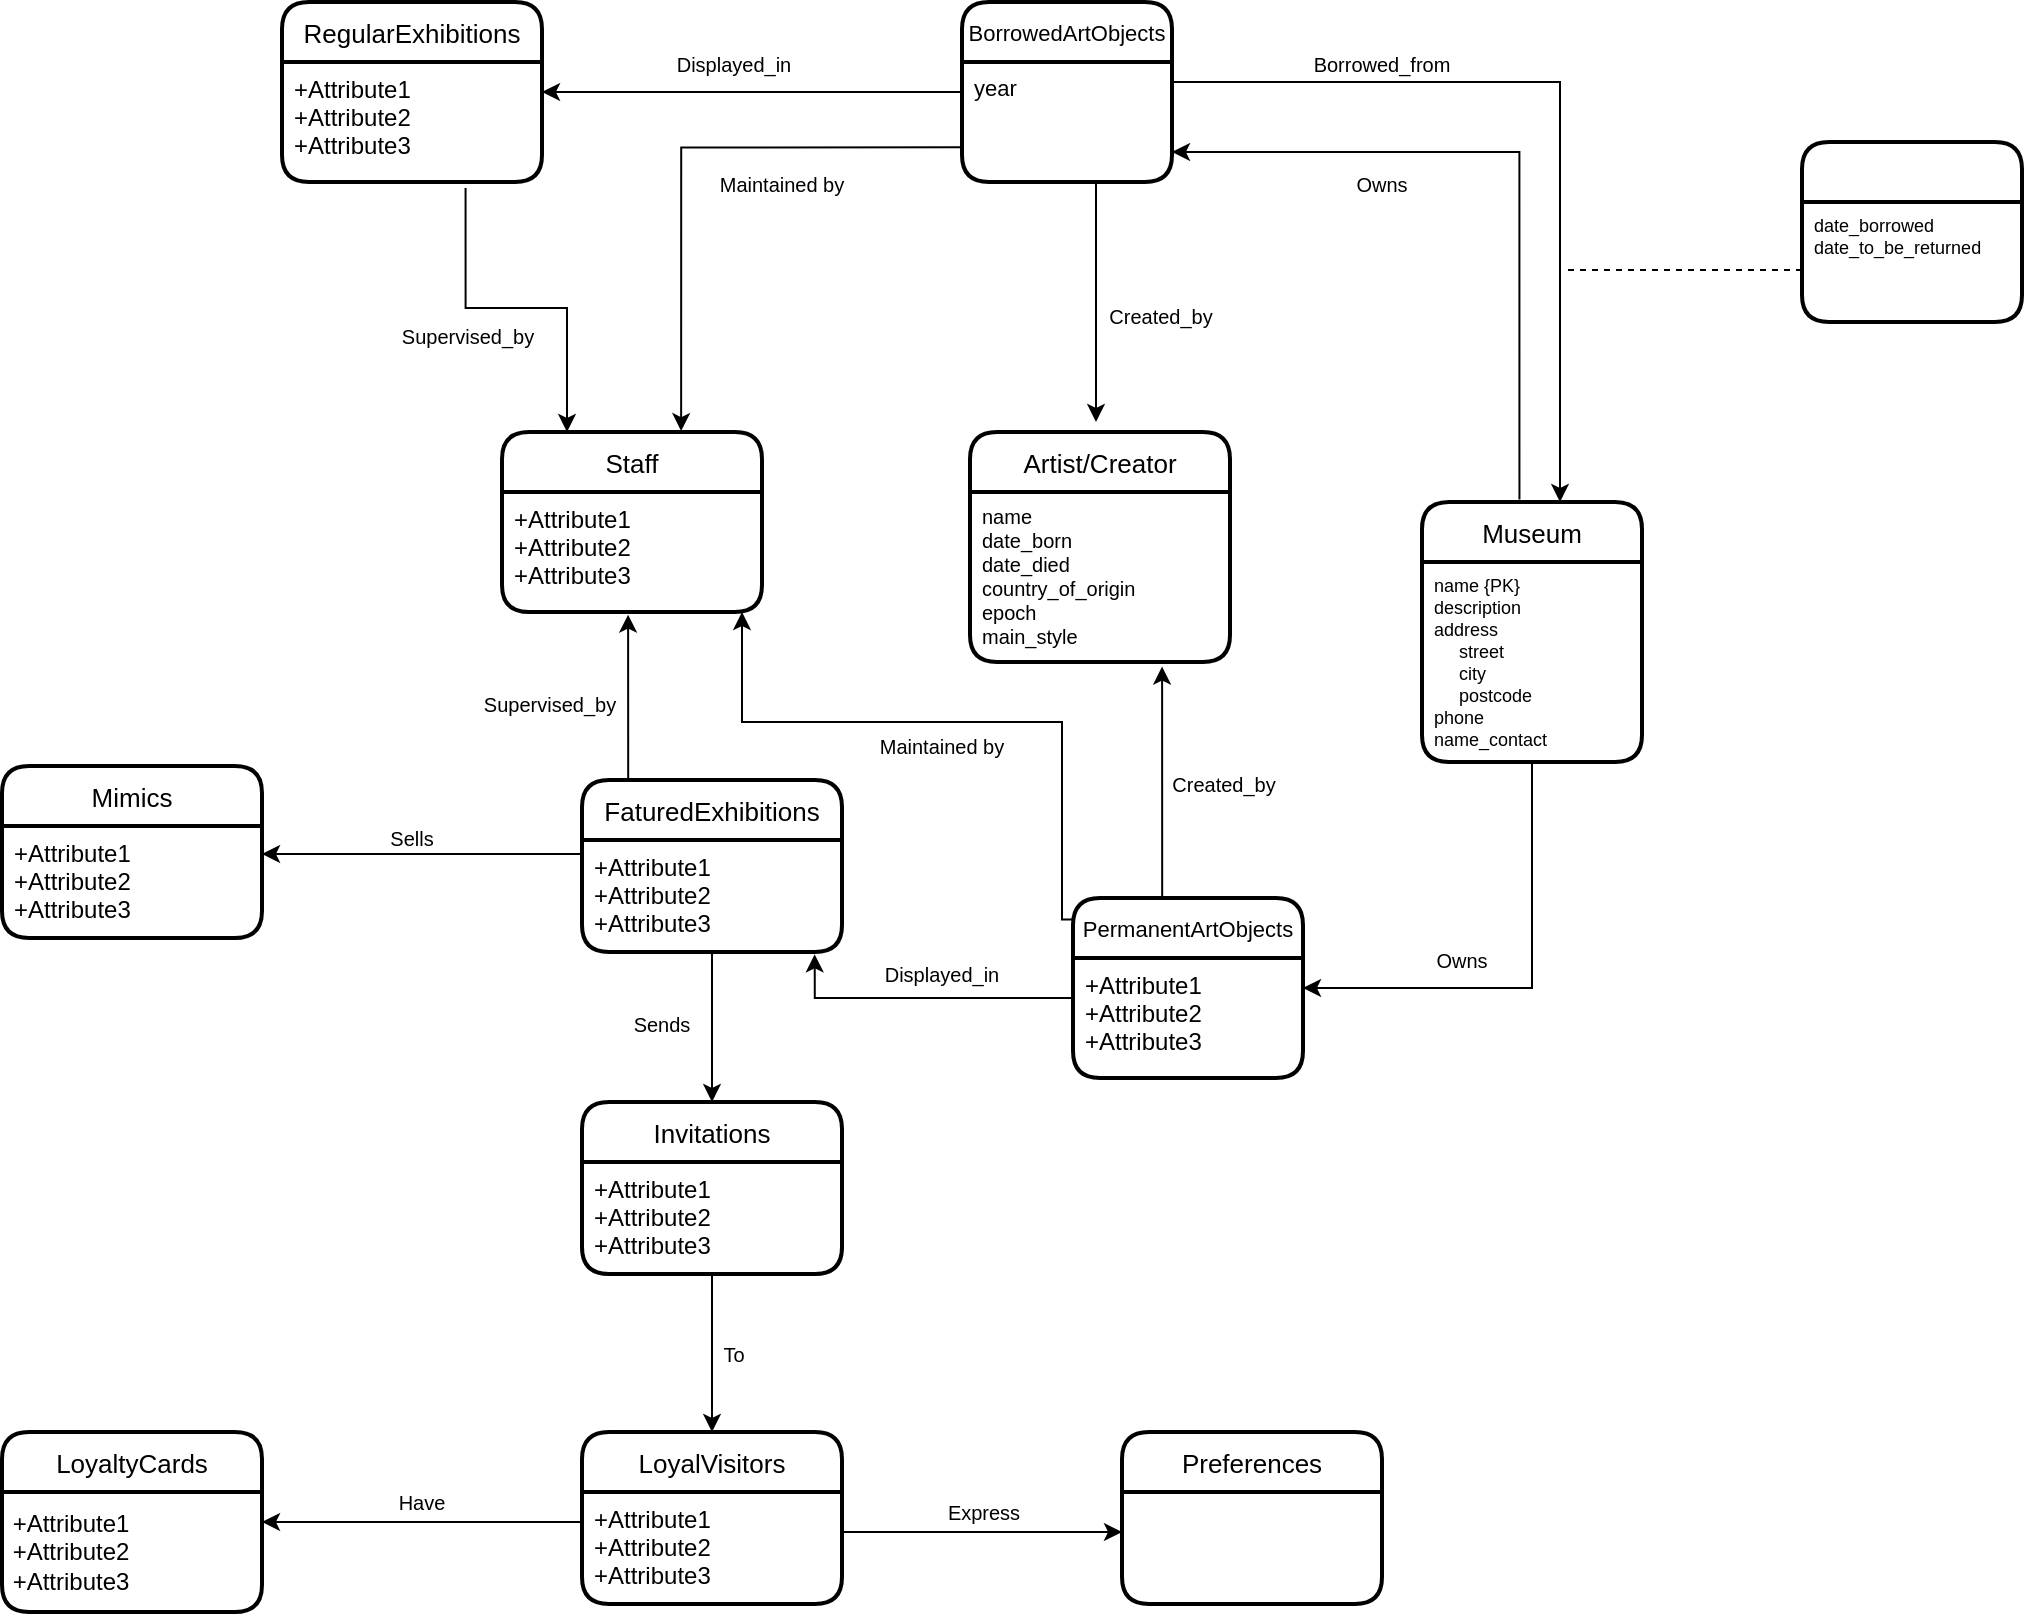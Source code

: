 <mxfile version="13.8.3" type="github">
  <diagram id="R2lEEEUBdFMjLlhIrx00" name="Page-1">
    <mxGraphModel dx="1720" dy="1182" grid="1" gridSize="10" guides="1" tooltips="1" connect="1" arrows="1" fold="1" page="1" pageScale="1" pageWidth="1400" pageHeight="1400" math="0" shadow="0" extFonts="Permanent Marker^https://fonts.googleapis.com/css?family=Permanent+Marker">
      <root>
        <mxCell id="0" />
        <mxCell id="1" parent="0" />
        <mxCell id="iLK9U__o5Sq51809CfXk-116" style="edgeStyle=orthogonalEdgeStyle;rounded=0;orthogonalLoop=1;jettySize=auto;html=1;exitX=0.25;exitY=0;exitDx=0;exitDy=0;entryX=0.585;entryY=1.027;entryDx=0;entryDy=0;entryPerimeter=0;startArrow=none;startFill=0;endArrow=classic;endFill=1;fontSize=11;" edge="1" parent="1">
          <mxGeometry relative="1" as="geometry">
            <mxPoint x="744.25" y="718" as="sourcePoint" />
            <mxPoint x="740.05" y="602.295" as="targetPoint" />
            <Array as="points">
              <mxPoint x="744" y="720" />
              <mxPoint x="740" y="720" />
            </Array>
          </mxGeometry>
        </mxCell>
        <mxCell id="iLK9U__o5Sq51809CfXk-38" value="PermanentArtObjects" style="swimlane;childLayout=stackLayout;horizontal=1;startSize=30;horizontalStack=0;rounded=1;fontSize=11;fontStyle=0;strokeWidth=2;resizeParent=0;resizeLast=1;shadow=0;dashed=0;align=center;" vertex="1" parent="1">
          <mxGeometry x="695.5" y="718" width="115" height="90" as="geometry" />
        </mxCell>
        <mxCell id="iLK9U__o5Sq51809CfXk-39" value="+Attribute1&#xa;+Attribute2&#xa;+Attribute3" style="align=left;strokeColor=none;fillColor=none;spacingLeft=4;fontSize=12;verticalAlign=top;resizable=0;rotatable=0;part=1;" vertex="1" parent="iLK9U__o5Sq51809CfXk-38">
          <mxGeometry y="30" width="115" height="60" as="geometry" />
        </mxCell>
        <mxCell id="iLK9U__o5Sq51809CfXk-45" value="BorrowedArtObjects" style="swimlane;childLayout=stackLayout;horizontal=1;startSize=30;horizontalStack=0;rounded=1;fontSize=11;fontStyle=0;strokeWidth=2;resizeParent=0;resizeLast=1;shadow=0;dashed=0;align=center;" vertex="1" parent="1">
          <mxGeometry x="640" y="270" width="105" height="90" as="geometry" />
        </mxCell>
        <mxCell id="iLK9U__o5Sq51809CfXk-46" value="year&#xa;" style="align=left;strokeColor=none;fillColor=none;spacingLeft=4;fontSize=11;verticalAlign=top;resizable=0;rotatable=0;part=1;" vertex="1" parent="iLK9U__o5Sq51809CfXk-45">
          <mxGeometry y="30" width="105" height="60" as="geometry" />
        </mxCell>
        <mxCell id="iLK9U__o5Sq51809CfXk-47" value="RegularExhibitions" style="swimlane;childLayout=stackLayout;horizontal=1;startSize=30;horizontalStack=0;rounded=1;fontSize=13;fontStyle=0;strokeWidth=2;resizeParent=0;resizeLast=1;shadow=0;dashed=0;align=center;" vertex="1" parent="1">
          <mxGeometry x="300" y="270" width="130" height="90" as="geometry" />
        </mxCell>
        <mxCell id="iLK9U__o5Sq51809CfXk-48" value="+Attribute1&#xa;+Attribute2&#xa;+Attribute3" style="align=left;strokeColor=none;fillColor=none;spacingLeft=4;fontSize=12;verticalAlign=top;resizable=0;rotatable=0;part=1;" vertex="1" parent="iLK9U__o5Sq51809CfXk-47">
          <mxGeometry y="30" width="130" height="60" as="geometry" />
        </mxCell>
        <mxCell id="iLK9U__o5Sq51809CfXk-121" style="edgeStyle=orthogonalEdgeStyle;rounded=0;orthogonalLoop=1;jettySize=auto;html=1;exitX=0.5;exitY=0;exitDx=0;exitDy=0;entryX=0.485;entryY=1.022;entryDx=0;entryDy=0;entryPerimeter=0;startArrow=none;startFill=0;endArrow=classic;endFill=1;fontSize=11;fontColor=#000000;" edge="1" parent="1" target="iLK9U__o5Sq51809CfXk-118">
          <mxGeometry relative="1" as="geometry">
            <mxPoint x="475" y="659" as="sourcePoint" />
            <mxPoint x="474.1" y="600.3" as="targetPoint" />
            <Array as="points">
              <mxPoint x="473" y="659" />
            </Array>
          </mxGeometry>
        </mxCell>
        <mxCell id="iLK9U__o5Sq51809CfXk-49" value="FaturedExhibitions" style="swimlane;childLayout=stackLayout;horizontal=1;startSize=30;horizontalStack=0;rounded=1;fontSize=13;fontStyle=0;strokeWidth=2;resizeParent=0;resizeLast=1;shadow=0;dashed=0;align=center;" vertex="1" parent="1">
          <mxGeometry x="450" y="659" width="130" height="86" as="geometry" />
        </mxCell>
        <mxCell id="iLK9U__o5Sq51809CfXk-50" value="+Attribute1&#xa;+Attribute2&#xa;+Attribute3" style="align=left;strokeColor=none;fillColor=none;spacingLeft=4;fontSize=12;verticalAlign=top;resizable=0;rotatable=0;part=1;" vertex="1" parent="iLK9U__o5Sq51809CfXk-49">
          <mxGeometry y="30" width="130" height="56" as="geometry" />
        </mxCell>
        <mxCell id="iLK9U__o5Sq51809CfXk-53" value="Museum" style="swimlane;childLayout=stackLayout;horizontal=1;startSize=30;horizontalStack=0;rounded=1;fontSize=13;fontStyle=0;strokeWidth=2;resizeParent=0;resizeLast=1;shadow=0;dashed=0;align=center;" vertex="1" parent="1">
          <mxGeometry x="870" y="520" width="110" height="130" as="geometry" />
        </mxCell>
        <mxCell id="iLK9U__o5Sq51809CfXk-54" value="name {PK}&#xa;description&#xa;address&#xa;     street&#xa;     city&#xa;     postcode&#xa;phone&#xa;name_contact" style="align=left;strokeColor=none;fillColor=none;spacingLeft=4;fontSize=9;verticalAlign=top;resizable=0;rotatable=0;part=1;" vertex="1" parent="iLK9U__o5Sq51809CfXk-53">
          <mxGeometry y="30" width="110" height="100" as="geometry" />
        </mxCell>
        <mxCell id="iLK9U__o5Sq51809CfXk-51" value="Artist/Creator" style="swimlane;childLayout=stackLayout;horizontal=1;startSize=30;horizontalStack=0;rounded=1;fontSize=13;fontStyle=0;strokeWidth=2;resizeParent=0;resizeLast=1;shadow=0;dashed=0;align=center;" vertex="1" parent="1">
          <mxGeometry x="644" y="485" width="130" height="115" as="geometry">
            <mxRectangle x="110" y="240" width="110" height="30" as="alternateBounds" />
          </mxGeometry>
        </mxCell>
        <mxCell id="iLK9U__o5Sq51809CfXk-52" value="name&#xa;date_born&#xa;date_died&#xa;country_of_origin&#xa;epoch&#xa;main_style" style="align=left;strokeColor=none;fillColor=none;spacingLeft=4;fontSize=10;verticalAlign=top;resizable=0;rotatable=0;part=1;" vertex="1" parent="iLK9U__o5Sq51809CfXk-51">
          <mxGeometry y="30" width="130" height="85" as="geometry" />
        </mxCell>
        <mxCell id="iLK9U__o5Sq51809CfXk-56" style="edgeStyle=orthogonalEdgeStyle;rounded=0;orthogonalLoop=1;jettySize=auto;html=1;fontSize=13;endArrow=none;endFill=0;startArrow=classic;startFill=1;entryX=0;entryY=0.5;entryDx=0;entryDy=0;exitX=1;exitY=0.25;exitDx=0;exitDy=0;" edge="1" parent="1" source="iLK9U__o5Sq51809CfXk-48" target="iLK9U__o5Sq51809CfXk-45">
          <mxGeometry relative="1" as="geometry">
            <mxPoint x="510" y="310" as="sourcePoint" />
            <mxPoint x="634" y="359" as="targetPoint" />
            <Array as="points">
              <mxPoint x="590" y="315" />
              <mxPoint x="590" y="315" />
            </Array>
          </mxGeometry>
        </mxCell>
        <mxCell id="iLK9U__o5Sq51809CfXk-57" value="&lt;font style=&quot;font-size: 10px&quot;&gt;Displayed_in&lt;/font&gt;" style="text;html=1;strokeColor=none;fillColor=none;align=center;verticalAlign=middle;whiteSpace=wrap;rounded=0;fontSize=13;" vertex="1" parent="1">
          <mxGeometry x="486" y="290" width="80" height="20" as="geometry" />
        </mxCell>
        <mxCell id="iLK9U__o5Sq51809CfXk-58" style="edgeStyle=orthogonalEdgeStyle;rounded=0;orthogonalLoop=1;jettySize=auto;html=1;exitX=0;exitY=0.333;exitDx=0;exitDy=0;entryX=0.895;entryY=1.021;entryDx=0;entryDy=0;startArrow=none;startFill=0;endArrow=classic;endFill=1;fontSize=13;exitPerimeter=0;entryPerimeter=0;" edge="1" parent="1" source="iLK9U__o5Sq51809CfXk-39" target="iLK9U__o5Sq51809CfXk-50">
          <mxGeometry relative="1" as="geometry">
            <mxPoint x="695" y="758" as="sourcePoint" />
            <mxPoint x="580" y="718" as="targetPoint" />
            <Array as="points" />
          </mxGeometry>
        </mxCell>
        <mxCell id="iLK9U__o5Sq51809CfXk-59" value="&lt;font style=&quot;font-size: 10px&quot;&gt;Displayed_in&lt;/font&gt;" style="text;html=1;strokeColor=none;fillColor=none;align=center;verticalAlign=middle;whiteSpace=wrap;rounded=0;fontSize=13;" vertex="1" parent="1">
          <mxGeometry x="590" y="745" width="80" height="20" as="geometry" />
        </mxCell>
        <mxCell id="iLK9U__o5Sq51809CfXk-60" style="edgeStyle=orthogonalEdgeStyle;rounded=0;orthogonalLoop=1;jettySize=auto;html=1;startArrow=classic;startFill=1;endArrow=none;endFill=0;fontSize=13;" edge="1" parent="1">
          <mxGeometry relative="1" as="geometry">
            <mxPoint x="707" y="480" as="sourcePoint" />
            <mxPoint x="707" y="360" as="targetPoint" />
            <Array as="points">
              <mxPoint x="707" y="390" />
              <mxPoint x="707" y="390" />
            </Array>
          </mxGeometry>
        </mxCell>
        <mxCell id="iLK9U__o5Sq51809CfXk-61" value="&lt;font style=&quot;font-size: 10px&quot;&gt;Created_by&lt;/font&gt;" style="text;html=1;strokeColor=none;fillColor=none;align=center;verticalAlign=middle;whiteSpace=wrap;rounded=0;fontSize=13;rotation=0;" vertex="1" parent="1">
          <mxGeometry x="705" y="426" width="69" as="geometry" />
        </mxCell>
        <mxCell id="iLK9U__o5Sq51809CfXk-64" value="&lt;font style=&quot;font-size: 10px&quot;&gt;Created_by&lt;/font&gt;" style="text;html=1;strokeColor=none;fillColor=none;align=center;verticalAlign=middle;whiteSpace=wrap;rounded=0;fontSize=13;" vertex="1" parent="1">
          <mxGeometry x="730.5" y="650" width="80" height="20" as="geometry" />
        </mxCell>
        <mxCell id="iLK9U__o5Sq51809CfXk-66" style="edgeStyle=orthogonalEdgeStyle;rounded=0;orthogonalLoop=1;jettySize=auto;html=1;startArrow=classic;startFill=1;endArrow=none;endFill=0;fontSize=13;entryX=0.443;entryY=-0.01;entryDx=0;entryDy=0;entryPerimeter=0;exitX=1;exitY=0.75;exitDx=0;exitDy=0;" edge="1" parent="1" source="iLK9U__o5Sq51809CfXk-46" target="iLK9U__o5Sq51809CfXk-53">
          <mxGeometry relative="1" as="geometry">
            <mxPoint x="741" y="415" as="sourcePoint" />
            <mxPoint x="919" y="535" as="targetPoint" />
            <Array as="points">
              <mxPoint x="919" y="345" />
            </Array>
          </mxGeometry>
        </mxCell>
        <mxCell id="iLK9U__o5Sq51809CfXk-67" value="&lt;span style=&quot;font-size: 10px&quot;&gt;Owns&lt;/span&gt;" style="text;html=1;strokeColor=none;fillColor=none;align=center;verticalAlign=middle;whiteSpace=wrap;rounded=0;fontSize=13;" vertex="1" parent="1">
          <mxGeometry x="810" y="350" width="80" height="20" as="geometry" />
        </mxCell>
        <mxCell id="iLK9U__o5Sq51809CfXk-68" style="edgeStyle=orthogonalEdgeStyle;rounded=0;orthogonalLoop=1;jettySize=auto;html=1;exitX=1;exitY=0.25;exitDx=0;exitDy=0;startArrow=classic;startFill=1;endArrow=none;endFill=0;fontSize=13;" edge="1" parent="1" source="iLK9U__o5Sq51809CfXk-39">
          <mxGeometry relative="1" as="geometry">
            <mxPoint x="925" y="650" as="targetPoint" />
            <Array as="points">
              <mxPoint x="925" y="763" />
            </Array>
          </mxGeometry>
        </mxCell>
        <mxCell id="iLK9U__o5Sq51809CfXk-69" value="&lt;span style=&quot;font-size: 10px&quot;&gt;Owns&lt;/span&gt;" style="text;html=1;strokeColor=none;fillColor=none;align=center;verticalAlign=middle;whiteSpace=wrap;rounded=0;fontSize=13;" vertex="1" parent="1">
          <mxGeometry x="850" y="738" width="80" height="20" as="geometry" />
        </mxCell>
        <mxCell id="iLK9U__o5Sq51809CfXk-77" style="edgeStyle=orthogonalEdgeStyle;rounded=0;orthogonalLoop=1;jettySize=auto;html=1;exitX=1;exitY=0;exitDx=0;exitDy=0;startArrow=none;startFill=0;endArrow=classic;endFill=1;fontSize=13;" edge="1" parent="1" source="iLK9U__o5Sq51809CfXk-46">
          <mxGeometry relative="1" as="geometry">
            <mxPoint x="939" y="520" as="targetPoint" />
            <Array as="points">
              <mxPoint x="745" y="310" />
              <mxPoint x="939" y="310" />
            </Array>
          </mxGeometry>
        </mxCell>
        <mxCell id="iLK9U__o5Sq51809CfXk-78" value="&lt;span style=&quot;font-size: 10px&quot;&gt;Borrowed_from&lt;/span&gt;" style="text;html=1;strokeColor=none;fillColor=none;align=center;verticalAlign=middle;whiteSpace=wrap;rounded=0;fontSize=13;" vertex="1" parent="1">
          <mxGeometry x="810" y="290" width="80" height="20" as="geometry" />
        </mxCell>
        <mxCell id="iLK9U__o5Sq51809CfXk-86" value="Mimics" style="swimlane;childLayout=stackLayout;horizontal=1;startSize=30;horizontalStack=0;rounded=1;fontSize=13;fontStyle=0;strokeWidth=2;resizeParent=0;resizeLast=1;shadow=0;dashed=0;align=center;" vertex="1" parent="1">
          <mxGeometry x="160" y="652" width="130" height="86" as="geometry" />
        </mxCell>
        <mxCell id="iLK9U__o5Sq51809CfXk-87" value="+Attribute1&#xa;+Attribute2&#xa;+Attribute3" style="align=left;strokeColor=none;fillColor=none;spacingLeft=4;fontSize=12;verticalAlign=top;resizable=0;rotatable=0;part=1;" vertex="1" parent="iLK9U__o5Sq51809CfXk-86">
          <mxGeometry y="30" width="130" height="56" as="geometry" />
        </mxCell>
        <mxCell id="iLK9U__o5Sq51809CfXk-88" style="edgeStyle=orthogonalEdgeStyle;rounded=0;orthogonalLoop=1;jettySize=auto;html=1;exitX=0;exitY=0;exitDx=0;exitDy=0;entryX=1;entryY=0.25;entryDx=0;entryDy=0;startArrow=none;startFill=0;endArrow=classic;endFill=1;fontSize=11;" edge="1" parent="1" source="iLK9U__o5Sq51809CfXk-50" target="iLK9U__o5Sq51809CfXk-87">
          <mxGeometry relative="1" as="geometry">
            <Array as="points">
              <mxPoint x="450" y="696" />
            </Array>
          </mxGeometry>
        </mxCell>
        <mxCell id="iLK9U__o5Sq51809CfXk-89" value="&lt;font style=&quot;font-size: 10px&quot;&gt;Sells&lt;/font&gt;" style="text;html=1;strokeColor=none;fillColor=none;align=center;verticalAlign=middle;whiteSpace=wrap;rounded=0;fontSize=13;" vertex="1" parent="1">
          <mxGeometry x="325" y="677" width="80" height="20" as="geometry" />
        </mxCell>
        <mxCell id="iLK9U__o5Sq51809CfXk-90" value="Invitations" style="swimlane;childLayout=stackLayout;horizontal=1;startSize=30;horizontalStack=0;rounded=1;fontSize=13;fontStyle=0;strokeWidth=2;resizeParent=0;resizeLast=1;shadow=0;dashed=0;align=center;" vertex="1" parent="1">
          <mxGeometry x="450" y="820" width="130" height="86" as="geometry" />
        </mxCell>
        <mxCell id="iLK9U__o5Sq51809CfXk-91" value="+Attribute1&#xa;+Attribute2&#xa;+Attribute3" style="align=left;strokeColor=none;fillColor=none;spacingLeft=4;fontSize=12;verticalAlign=top;resizable=0;rotatable=0;part=1;" vertex="1" parent="iLK9U__o5Sq51809CfXk-90">
          <mxGeometry y="30" width="130" height="56" as="geometry" />
        </mxCell>
        <mxCell id="iLK9U__o5Sq51809CfXk-92" style="edgeStyle=orthogonalEdgeStyle;rounded=0;orthogonalLoop=1;jettySize=auto;html=1;exitX=0.5;exitY=1;exitDx=0;exitDy=0;entryX=0.5;entryY=0;entryDx=0;entryDy=0;startArrow=none;startFill=0;endArrow=classic;endFill=1;fontSize=11;" edge="1" parent="1" source="iLK9U__o5Sq51809CfXk-50" target="iLK9U__o5Sq51809CfXk-90">
          <mxGeometry relative="1" as="geometry" />
        </mxCell>
        <mxCell id="iLK9U__o5Sq51809CfXk-102" style="edgeStyle=orthogonalEdgeStyle;rounded=0;orthogonalLoop=1;jettySize=auto;html=1;exitX=1;exitY=0.5;exitDx=0;exitDy=0;startArrow=none;startFill=0;endArrow=classic;endFill=1;fontSize=11;" edge="1" parent="1" source="iLK9U__o5Sq51809CfXk-93">
          <mxGeometry relative="1" as="geometry">
            <mxPoint x="720" y="1035" as="targetPoint" />
            <Array as="points">
              <mxPoint x="580" y="1035" />
            </Array>
          </mxGeometry>
        </mxCell>
        <mxCell id="iLK9U__o5Sq51809CfXk-110" style="edgeStyle=orthogonalEdgeStyle;rounded=0;orthogonalLoop=1;jettySize=auto;html=1;exitX=0;exitY=0.5;exitDx=0;exitDy=0;entryX=1;entryY=0.5;entryDx=0;entryDy=0;startArrow=none;startFill=0;endArrow=classic;endFill=1;fontSize=11;" edge="1" parent="1" source="iLK9U__o5Sq51809CfXk-93" target="iLK9U__o5Sq51809CfXk-107">
          <mxGeometry relative="1" as="geometry">
            <Array as="points">
              <mxPoint x="450" y="1030" />
            </Array>
          </mxGeometry>
        </mxCell>
        <mxCell id="iLK9U__o5Sq51809CfXk-93" value="LoyalVisitors" style="swimlane;childLayout=stackLayout;horizontal=1;startSize=30;horizontalStack=0;rounded=1;fontSize=13;fontStyle=0;strokeWidth=2;resizeParent=0;resizeLast=1;shadow=0;dashed=0;align=center;" vertex="1" parent="1">
          <mxGeometry x="450" y="985" width="130" height="86" as="geometry" />
        </mxCell>
        <mxCell id="iLK9U__o5Sq51809CfXk-94" value="+Attribute1&#xa;+Attribute2&#xa;+Attribute3" style="align=left;strokeColor=none;fillColor=none;spacingLeft=4;fontSize=12;verticalAlign=top;resizable=0;rotatable=0;part=1;" vertex="1" parent="iLK9U__o5Sq51809CfXk-93">
          <mxGeometry y="30" width="130" height="56" as="geometry" />
        </mxCell>
        <mxCell id="iLK9U__o5Sq51809CfXk-95" style="edgeStyle=orthogonalEdgeStyle;rounded=0;orthogonalLoop=1;jettySize=auto;html=1;exitX=0.5;exitY=1;exitDx=0;exitDy=0;entryX=0.5;entryY=0;entryDx=0;entryDy=0;startArrow=none;startFill=0;endArrow=classic;endFill=1;fontSize=11;" edge="1" parent="1" source="iLK9U__o5Sq51809CfXk-91" target="iLK9U__o5Sq51809CfXk-93">
          <mxGeometry relative="1" as="geometry" />
        </mxCell>
        <mxCell id="iLK9U__o5Sq51809CfXk-96" value="&lt;font style=&quot;font-size: 10px&quot;&gt;Sends&lt;/font&gt;" style="text;html=1;strokeColor=none;fillColor=none;align=center;verticalAlign=middle;whiteSpace=wrap;rounded=0;fontSize=13;" vertex="1" parent="1">
          <mxGeometry x="450" y="770" width="80" height="20" as="geometry" />
        </mxCell>
        <mxCell id="iLK9U__o5Sq51809CfXk-97" value="&lt;font style=&quot;font-size: 10px&quot;&gt;To&lt;/font&gt;" style="text;html=1;strokeColor=none;fillColor=none;align=center;verticalAlign=middle;whiteSpace=wrap;rounded=0;fontSize=13;" vertex="1" parent="1">
          <mxGeometry x="486" y="935" width="80" height="20" as="geometry" />
        </mxCell>
        <mxCell id="iLK9U__o5Sq51809CfXk-99" value="Preferences" style="swimlane;childLayout=stackLayout;horizontal=1;startSize=30;horizontalStack=0;rounded=1;fontSize=13;fontStyle=0;strokeWidth=2;resizeParent=0;resizeLast=1;shadow=0;dashed=0;align=center;" vertex="1" parent="1">
          <mxGeometry x="720" y="985" width="130" height="86" as="geometry" />
        </mxCell>
        <mxCell id="iLK9U__o5Sq51809CfXk-103" value="&lt;font style=&quot;font-size: 10px&quot;&gt;Express&lt;/font&gt;" style="text;html=1;strokeColor=none;fillColor=none;align=center;verticalAlign=middle;whiteSpace=wrap;rounded=0;fontSize=13;" vertex="1" parent="1">
          <mxGeometry x="611" y="1014" width="80" height="20" as="geometry" />
        </mxCell>
        <mxCell id="iLK9U__o5Sq51809CfXk-107" value="LoyaltyCards" style="swimlane;childLayout=stackLayout;horizontal=1;startSize=30;horizontalStack=0;rounded=1;fontSize=13;fontStyle=0;strokeWidth=2;resizeParent=0;resizeLast=1;shadow=0;dashed=0;align=center;" vertex="1" parent="1">
          <mxGeometry x="160" y="985" width="130" height="90" as="geometry" />
        </mxCell>
        <mxCell id="iLK9U__o5Sq51809CfXk-113" value="&lt;span style=&quot;font-size: 12px&quot;&gt;&amp;nbsp;+Attribute1&lt;/span&gt;&lt;br style=&quot;padding: 0px ; margin: 0px ; font-size: 12px&quot;&gt;&lt;span style=&quot;font-size: 12px&quot;&gt;&amp;nbsp;+Attribute2&lt;/span&gt;&lt;br style=&quot;padding: 0px ; margin: 0px ; font-size: 12px&quot;&gt;&lt;span style=&quot;font-size: 12px&quot;&gt;&amp;nbsp;+Attribute3&lt;/span&gt;" style="text;html=1;align=left;verticalAlign=middle;resizable=0;points=[];autosize=1;fontSize=11;perimeterSpacing=0;" vertex="1" parent="iLK9U__o5Sq51809CfXk-107">
          <mxGeometry y="30" width="130" height="60" as="geometry" />
        </mxCell>
        <mxCell id="iLK9U__o5Sq51809CfXk-111" value="&lt;font style=&quot;font-size: 10px&quot;&gt;Have&lt;/font&gt;" style="text;html=1;strokeColor=none;fillColor=none;align=center;verticalAlign=middle;whiteSpace=wrap;rounded=0;fontSize=13;" vertex="1" parent="1">
          <mxGeometry x="330" y="1009" width="80" height="20" as="geometry" />
        </mxCell>
        <mxCell id="iLK9U__o5Sq51809CfXk-136" style="edgeStyle=orthogonalEdgeStyle;rounded=0;orthogonalLoop=1;jettySize=auto;html=1;exitX=0.25;exitY=0;exitDx=0;exitDy=0;entryX=0.706;entryY=1.051;entryDx=0;entryDy=0;entryPerimeter=0;startArrow=classic;startFill=1;endArrow=none;endFill=0;fontSize=10;fontColor=#000000;" edge="1" parent="1" source="iLK9U__o5Sq51809CfXk-117" target="iLK9U__o5Sq51809CfXk-48">
          <mxGeometry relative="1" as="geometry">
            <Array as="points">
              <mxPoint x="443" y="423" />
              <mxPoint x="392" y="423" />
            </Array>
          </mxGeometry>
        </mxCell>
        <mxCell id="iLK9U__o5Sq51809CfXk-117" value="Staff" style="swimlane;childLayout=stackLayout;horizontal=1;startSize=30;horizontalStack=0;rounded=1;fontSize=13;fontStyle=0;strokeWidth=2;resizeParent=0;resizeLast=1;shadow=0;dashed=0;align=center;" vertex="1" parent="1">
          <mxGeometry x="410" y="485" width="130" height="90" as="geometry" />
        </mxCell>
        <mxCell id="iLK9U__o5Sq51809CfXk-118" value="+Attribute1&#xa;+Attribute2&#xa;+Attribute3" style="align=left;strokeColor=none;fillColor=none;spacingLeft=4;fontSize=12;verticalAlign=top;resizable=0;rotatable=0;part=1;" vertex="1" parent="iLK9U__o5Sq51809CfXk-117">
          <mxGeometry y="30" width="130" height="60" as="geometry" />
        </mxCell>
        <mxCell id="iLK9U__o5Sq51809CfXk-122" value="&lt;font style=&quot;font-size: 10px&quot;&gt;Supervised_by&lt;/font&gt;" style="text;html=1;strokeColor=none;fillColor=none;align=center;verticalAlign=middle;whiteSpace=wrap;rounded=0;fontSize=13;" vertex="1" parent="1">
          <mxGeometry x="394" y="610" width="80" height="20" as="geometry" />
        </mxCell>
        <mxCell id="iLK9U__o5Sq51809CfXk-124" value="&lt;font style=&quot;font-size: 10px&quot;&gt;Supervised_by&lt;/font&gt;" style="text;html=1;strokeColor=none;fillColor=none;align=center;verticalAlign=middle;whiteSpace=wrap;rounded=0;fontSize=13;" vertex="1" parent="1">
          <mxGeometry x="353" y="426" width="80" height="20" as="geometry" />
        </mxCell>
        <mxCell id="iLK9U__o5Sq51809CfXk-125" style="edgeStyle=orthogonalEdgeStyle;rounded=0;orthogonalLoop=1;jettySize=auto;html=1;exitX=0.005;exitY=0.711;exitDx=0;exitDy=0;startArrow=none;startFill=0;endArrow=classic;endFill=1;fontSize=11;fontColor=#000000;exitPerimeter=0;entryX=0.689;entryY=-0.005;entryDx=0;entryDy=0;entryPerimeter=0;" edge="1" parent="1" source="iLK9U__o5Sq51809CfXk-46" target="iLK9U__o5Sq51809CfXk-117">
          <mxGeometry relative="1" as="geometry">
            <mxPoint x="548" y="510" as="targetPoint" />
            <Array as="points">
              <mxPoint x="500" y="343" />
            </Array>
          </mxGeometry>
        </mxCell>
        <mxCell id="iLK9U__o5Sq51809CfXk-127" value="&lt;span style=&quot;font-size: 10px&quot;&gt;Maintained by&lt;/span&gt;" style="text;html=1;strokeColor=none;fillColor=none;align=center;verticalAlign=middle;whiteSpace=wrap;rounded=0;fontSize=13;" vertex="1" parent="1">
          <mxGeometry x="510" y="350" width="80" height="20" as="geometry" />
        </mxCell>
        <mxCell id="iLK9U__o5Sq51809CfXk-129" style="edgeStyle=orthogonalEdgeStyle;rounded=0;orthogonalLoop=1;jettySize=auto;html=1;exitX=-0.003;exitY=0.119;exitDx=0;exitDy=0;startArrow=none;startFill=0;endArrow=classic;endFill=1;fontSize=11;fontColor=#000000;exitPerimeter=0;" edge="1" parent="1" source="iLK9U__o5Sq51809CfXk-38" target="iLK9U__o5Sq51809CfXk-118">
          <mxGeometry relative="1" as="geometry">
            <mxPoint x="540" y="605" as="targetPoint" />
            <Array as="points">
              <mxPoint x="690" y="729" />
              <mxPoint x="690" y="630" />
              <mxPoint x="530" y="630" />
            </Array>
          </mxGeometry>
        </mxCell>
        <mxCell id="iLK9U__o5Sq51809CfXk-130" value="&lt;span style=&quot;font-size: 10px&quot;&gt;Maintained by&lt;/span&gt;" style="text;html=1;strokeColor=none;fillColor=none;align=center;verticalAlign=middle;whiteSpace=wrap;rounded=0;fontSize=13;" vertex="1" parent="1">
          <mxGeometry x="590" y="631" width="80" height="20" as="geometry" />
        </mxCell>
        <mxCell id="iLK9U__o5Sq51809CfXk-132" value="" style="swimlane;childLayout=stackLayout;horizontal=1;startSize=30;horizontalStack=0;rounded=1;fontSize=13;fontStyle=0;strokeWidth=2;resizeParent=0;resizeLast=1;shadow=0;dashed=0;align=center;" vertex="1" parent="1">
          <mxGeometry x="1060" y="340" width="110" height="90" as="geometry" />
        </mxCell>
        <mxCell id="iLK9U__o5Sq51809CfXk-133" value="date_borrowed&#xa;date_to_be_returned" style="align=left;strokeColor=none;fillColor=none;spacingLeft=4;fontSize=9;verticalAlign=top;resizable=0;rotatable=0;part=1;" vertex="1" parent="iLK9U__o5Sq51809CfXk-132">
          <mxGeometry y="30" width="110" height="60" as="geometry" />
        </mxCell>
        <mxCell id="iLK9U__o5Sq51809CfXk-134" style="edgeStyle=orthogonalEdgeStyle;rounded=0;orthogonalLoop=1;jettySize=auto;html=1;startArrow=none;startFill=0;endArrow=none;endFill=0;fontSize=11;fontColor=#000000;dashed=1;" edge="1" parent="1">
          <mxGeometry relative="1" as="geometry">
            <mxPoint x="940" y="404" as="targetPoint" />
            <mxPoint x="1060" y="404" as="sourcePoint" />
            <Array as="points">
              <mxPoint x="1060" y="404" />
            </Array>
          </mxGeometry>
        </mxCell>
      </root>
    </mxGraphModel>
  </diagram>
</mxfile>
